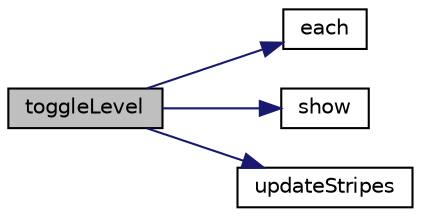 digraph "toggleLevel"
{
 // INTERACTIVE_SVG=YES
  edge [fontname="Helvetica",fontsize="10",labelfontname="Helvetica",labelfontsize="10"];
  node [fontname="Helvetica",fontsize="10",shape=record];
  rankdir="LR";
  Node1 [label="toggleLevel",height=0.2,width=0.4,color="black", fillcolor="grey75", style="filled", fontcolor="black"];
  Node1 -> Node2 [color="midnightblue",fontsize="10",style="solid",fontname="Helvetica"];
  Node2 [label="each",height=0.2,width=0.4,color="black", fillcolor="white", style="filled",URL="$jquery_8js.html#a871ff39db627c54c710a3e9909b8234c"];
  Node1 -> Node3 [color="midnightblue",fontsize="10",style="solid",fontname="Helvetica"];
  Node3 [label="show",height=0.2,width=0.4,color="black", fillcolor="white", style="filled",URL="$svgpan_8js.html#aa8d9f2083cafa2af98efafed94901079",tooltip="Show the graph in the middle of the view, scaled to fit. "];
  Node1 -> Node4 [color="midnightblue",fontsize="10",style="solid",fontname="Helvetica"];
  Node4 [label="updateStripes",height=0.2,width=0.4,color="black", fillcolor="white", style="filled",URL="$dynsections_8js.html#a8f7493ad859d4fbf2523917511ee7177"];
}
